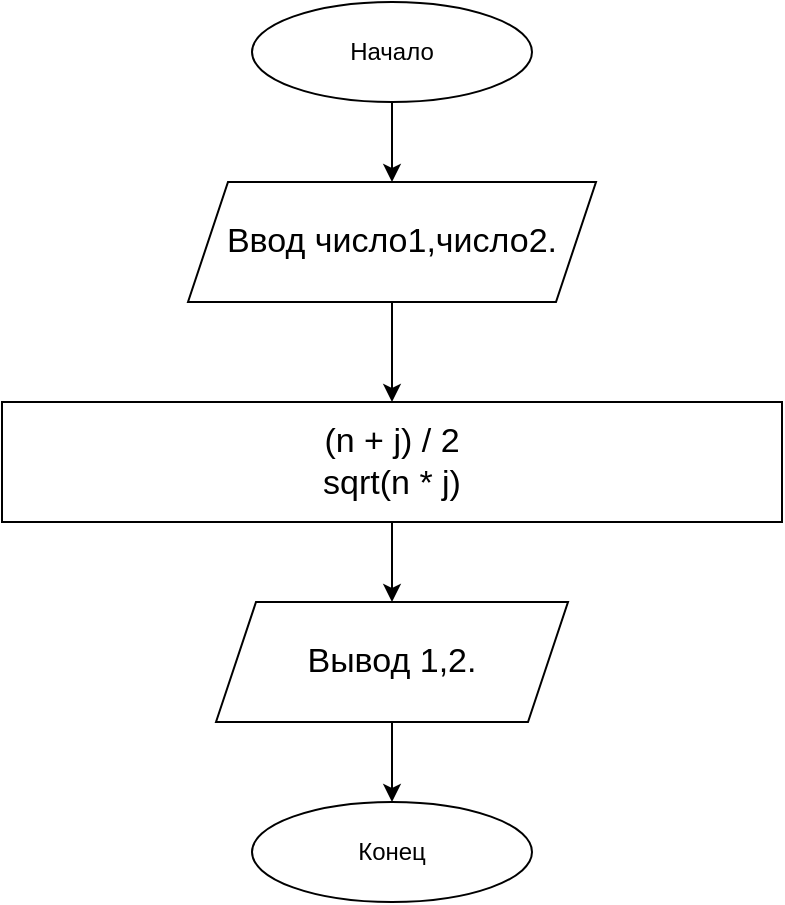 <mxfile version="20.3.6" type="device"><diagram id="C5RBs43oDa-KdzZeNtuy" name="Page-1"><mxGraphModel dx="1038" dy="564" grid="1" gridSize="10" guides="1" tooltips="1" connect="1" arrows="1" fold="1" page="1" pageScale="1" pageWidth="827" pageHeight="1169" math="0" shadow="0"><root><mxCell id="WIyWlLk6GJQsqaUBKTNV-0"/><mxCell id="WIyWlLk6GJQsqaUBKTNV-1" parent="WIyWlLk6GJQsqaUBKTNV-0"/><mxCell id="s1lPFMWaFLGsfDMndCrf-5" style="edgeStyle=orthogonalEdgeStyle;rounded=0;orthogonalLoop=1;jettySize=auto;html=1;exitX=0.5;exitY=1;exitDx=0;exitDy=0;fontSize=17;" edge="1" parent="WIyWlLk6GJQsqaUBKTNV-1" source="s1lPFMWaFLGsfDMndCrf-0" target="s1lPFMWaFLGsfDMndCrf-2"><mxGeometry relative="1" as="geometry"/></mxCell><mxCell id="s1lPFMWaFLGsfDMndCrf-0" value="Начало" style="ellipse;whiteSpace=wrap;html=1;" vertex="1" parent="WIyWlLk6GJQsqaUBKTNV-1"><mxGeometry x="344" y="60" width="140" height="50" as="geometry"/></mxCell><mxCell id="s1lPFMWaFLGsfDMndCrf-1" value="Конец" style="ellipse;whiteSpace=wrap;html=1;" vertex="1" parent="WIyWlLk6GJQsqaUBKTNV-1"><mxGeometry x="344" y="460" width="140" height="50" as="geometry"/></mxCell><mxCell id="s1lPFMWaFLGsfDMndCrf-6" style="edgeStyle=orthogonalEdgeStyle;rounded=0;orthogonalLoop=1;jettySize=auto;html=1;exitX=0.5;exitY=1;exitDx=0;exitDy=0;entryX=0.5;entryY=0;entryDx=0;entryDy=0;fontSize=17;" edge="1" parent="WIyWlLk6GJQsqaUBKTNV-1" source="s1lPFMWaFLGsfDMndCrf-2" target="s1lPFMWaFLGsfDMndCrf-3"><mxGeometry relative="1" as="geometry"/></mxCell><mxCell id="s1lPFMWaFLGsfDMndCrf-2" value="&lt;div style=&quot;font-size: 17px;&quot;&gt;&lt;font style=&quot;font-size: 17px;&quot;&gt;Ввод число1,число2.&lt;/font&gt;&lt;/div&gt;" style="shape=parallelogram;perimeter=parallelogramPerimeter;whiteSpace=wrap;html=1;fixedSize=1;" vertex="1" parent="WIyWlLk6GJQsqaUBKTNV-1"><mxGeometry x="312" y="150" width="204" height="60" as="geometry"/></mxCell><mxCell id="s1lPFMWaFLGsfDMndCrf-7" style="edgeStyle=orthogonalEdgeStyle;rounded=0;orthogonalLoop=1;jettySize=auto;html=1;exitX=0.5;exitY=1;exitDx=0;exitDy=0;fontSize=17;" edge="1" parent="WIyWlLk6GJQsqaUBKTNV-1" source="s1lPFMWaFLGsfDMndCrf-3" target="s1lPFMWaFLGsfDMndCrf-4"><mxGeometry relative="1" as="geometry"/></mxCell><mxCell id="s1lPFMWaFLGsfDMndCrf-3" value="&lt;div&gt;(n + j) / 2&lt;/div&gt;&lt;div&gt;sqrt(n * j)&lt;br&gt;&lt;/div&gt;" style="rounded=0;whiteSpace=wrap;html=1;fontSize=17;" vertex="1" parent="WIyWlLk6GJQsqaUBKTNV-1"><mxGeometry x="219" y="260" width="390" height="60" as="geometry"/></mxCell><mxCell id="s1lPFMWaFLGsfDMndCrf-8" style="edgeStyle=orthogonalEdgeStyle;rounded=0;orthogonalLoop=1;jettySize=auto;html=1;exitX=0.5;exitY=1;exitDx=0;exitDy=0;entryX=0.5;entryY=0;entryDx=0;entryDy=0;fontSize=17;" edge="1" parent="WIyWlLk6GJQsqaUBKTNV-1" source="s1lPFMWaFLGsfDMndCrf-4" target="s1lPFMWaFLGsfDMndCrf-1"><mxGeometry relative="1" as="geometry"/></mxCell><mxCell id="s1lPFMWaFLGsfDMndCrf-4" value="&lt;div style=&quot;font-size: 17px;&quot;&gt;&lt;font style=&quot;font-size: 17px;&quot;&gt;Вывод 1,2.&lt;/font&gt;&lt;/div&gt;" style="shape=parallelogram;perimeter=parallelogramPerimeter;whiteSpace=wrap;html=1;fixedSize=1;" vertex="1" parent="WIyWlLk6GJQsqaUBKTNV-1"><mxGeometry x="326" y="360" width="176" height="60" as="geometry"/></mxCell></root></mxGraphModel></diagram></mxfile>